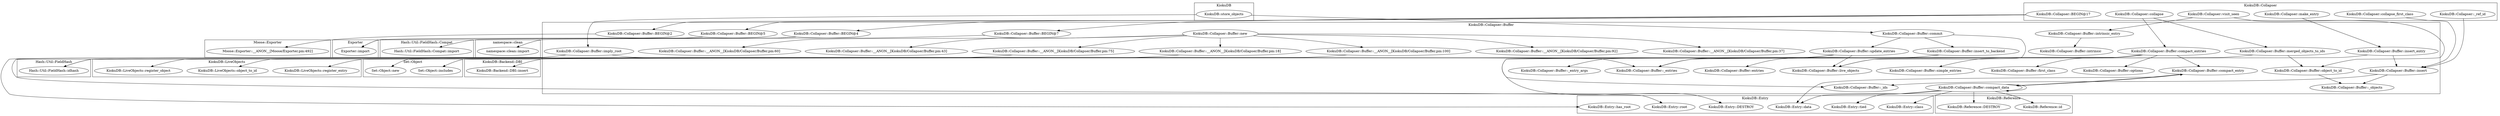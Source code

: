 digraph {
graph [overlap=false]
subgraph cluster_KiokuDB_Backend_DBI {
	label="KiokuDB::Backend::DBI";
	"KiokuDB::Backend::DBI::insert";
}
subgraph cluster_KiokuDB_Reference {
	label="KiokuDB::Reference";
	"KiokuDB::Reference::id";
	"KiokuDB::Reference::DESTROY";
}
subgraph cluster_KiokuDB_Collapser_Buffer {
	label="KiokuDB::Collapser::Buffer";
	"KiokuDB::Collapser::Buffer::_entries";
	"KiokuDB::Collapser::Buffer::insert";
	"KiokuDB::Collapser::Buffer::__ANON__[KiokuDB/Collapser/Buffer.pm:37]";
	"KiokuDB::Collapser::Buffer::first_class";
	"KiokuDB::Collapser::Buffer::BEGIN@4";
	"KiokuDB::Collapser::Buffer::compact_data";
	"KiokuDB::Collapser::Buffer::object_to_id";
	"KiokuDB::Collapser::Buffer::live_objects";
	"KiokuDB::Collapser::Buffer::__ANON__[KiokuDB/Collapser/Buffer.pm:60]";
	"KiokuDB::Collapser::Buffer::__ANON__[KiokuDB/Collapser/Buffer.pm:75]";
	"KiokuDB::Collapser::Buffer::BEGIN@5";
	"KiokuDB::Collapser::Buffer::__ANON__[KiokuDB/Collapser/Buffer.pm:43]";
	"KiokuDB::Collapser::Buffer::_ids";
	"KiokuDB::Collapser::Buffer::update_entries";
	"KiokuDB::Collapser::Buffer::compact_entries";
	"KiokuDB::Collapser::Buffer::_objects";
	"KiokuDB::Collapser::Buffer::options";
	"KiokuDB::Collapser::Buffer::__ANON__[KiokuDB/Collapser/Buffer.pm:18]";
	"KiokuDB::Collapser::Buffer::intrinsic";
	"KiokuDB::Collapser::Buffer::new";
	"KiokuDB::Collapser::Buffer::__ANON__[KiokuDB/Collapser/Buffer.pm:100]";
	"KiokuDB::Collapser::Buffer::simple_entries";
	"KiokuDB::Collapser::Buffer::compact_entry";
	"KiokuDB::Collapser::Buffer::intrinsic_entry";
	"KiokuDB::Collapser::Buffer::BEGIN@7";
	"KiokuDB::Collapser::Buffer::BEGIN@2";
	"KiokuDB::Collapser::Buffer::entries";
	"KiokuDB::Collapser::Buffer::merged_objects_to_ids";
	"KiokuDB::Collapser::Buffer::_entry_args";
	"KiokuDB::Collapser::Buffer::commit";
	"KiokuDB::Collapser::Buffer::__ANON__[KiokuDB/Collapser/Buffer.pm:92]";
	"KiokuDB::Collapser::Buffer::insert_to_backend";
	"KiokuDB::Collapser::Buffer::imply_root";
	"KiokuDB::Collapser::Buffer::insert_entry";
}
subgraph cluster_KiokuDB_LiveObjects {
	label="KiokuDB::LiveObjects";
	"KiokuDB::LiveObjects::register_entry";
	"KiokuDB::LiveObjects::object_to_id";
	"KiokuDB::LiveObjects::register_object";
}
subgraph cluster_namespace_clean {
	label="namespace::clean";
	"namespace::clean::import";
}
subgraph cluster_Set_Object {
	label="Set::Object";
	"Set::Object::includes";
	"Set::Object::new";
}
subgraph cluster_Exporter {
	label="Exporter";
	"Exporter::import";
}
subgraph cluster_KiokuDB_Collapser {
	label="KiokuDB::Collapser";
	"KiokuDB::Collapser::make_entry";
	"KiokuDB::Collapser::collapse_first_class";
	"KiokuDB::Collapser::BEGIN@17";
	"KiokuDB::Collapser::collapse";
	"KiokuDB::Collapser::_ref_id";
	"KiokuDB::Collapser::visit_seen";
}
subgraph cluster_Hash_Util_FieldHash {
	label="Hash::Util::FieldHash";
	"Hash::Util::FieldHash::idhash";
}
subgraph cluster_KiokuDB_Entry {
	label="KiokuDB::Entry";
	"KiokuDB::Entry::class";
	"KiokuDB::Entry::tied";
	"KiokuDB::Entry::root";
	"KiokuDB::Entry::DESTROY";
	"KiokuDB::Entry::data";
	"KiokuDB::Entry::has_root";
}
subgraph cluster_Hash_Util_FieldHash_Compat {
	label="Hash::Util::FieldHash::Compat";
	"Hash::Util::FieldHash::Compat::import";
}
subgraph cluster_KiokuDB {
	label="KiokuDB";
	"KiokuDB::store_objects";
}
subgraph cluster_Moose_Exporter {
	label="Moose::Exporter";
	"Moose::Exporter::__ANON__[Moose/Exporter.pm:492]";
}
"KiokuDB::Collapser::collapse" -> "KiokuDB::Collapser::Buffer::merged_objects_to_ids";
"KiokuDB::Collapser::Buffer::compact_entries" -> "KiokuDB::Collapser::Buffer::simple_entries";
"KiokuDB::Collapser::collapse" -> "KiokuDB::Collapser::Buffer::compact_entries";
"KiokuDB::Collapser::Buffer::compact_data" -> "KiokuDB::Collapser::Buffer::compact_data";
"KiokuDB::Collapser::Buffer::compact_entry" -> "KiokuDB::Collapser::Buffer::compact_data";
"KiokuDB::Collapser::Buffer::new" -> "KiokuDB::Collapser::Buffer::__ANON__[KiokuDB/Collapser/Buffer.pm:18]";
"KiokuDB::Collapser::Buffer::imply_root" -> "KiokuDB::Entry::has_root";
"KiokuDB::Collapser::Buffer::compact_entries" -> "KiokuDB::Collapser::Buffer::compact_entry";
"KiokuDB::Collapser::Buffer::compact_data" -> "KiokuDB::Collapser::Buffer::compact_entry";
"KiokuDB::Collapser::Buffer::new" -> "KiokuDB::Collapser::Buffer::__ANON__[KiokuDB/Collapser/Buffer.pm:92]";
"KiokuDB::Collapser::Buffer::compact_entries" -> "KiokuDB::Collapser::Buffer::options";
"KiokuDB::Collapser::Buffer::intrinsic_entry" -> "KiokuDB::Collapser::Buffer::intrinsic";
"KiokuDB::store_objects" -> "KiokuDB::Collapser::Buffer::commit";
"KiokuDB::Collapser::Buffer::BEGIN@7" -> "namespace::clean::import";
"KiokuDB::Collapser::BEGIN@17" -> "KiokuDB::Collapser::Buffer::BEGIN@7";
"KiokuDB::Collapser::Buffer::__ANON__[KiokuDB/Collapser/Buffer.pm:100]" -> "Set::Object::new";
"KiokuDB::Collapser::Buffer::new" -> "KiokuDB::Collapser::Buffer::__ANON__[KiokuDB/Collapser/Buffer.pm:75]";
"KiokuDB::Collapser::Buffer::new" -> "KiokuDB::Collapser::Buffer::__ANON__[KiokuDB/Collapser/Buffer.pm:43]";
"KiokuDB::Collapser::Buffer::BEGIN@2" -> "Moose::Exporter::__ANON__[Moose/Exporter.pm:492]";
"KiokuDB::Collapser::Buffer::compact_entries" -> "Set::Object::includes";
"KiokuDB::Collapser::Buffer::update_entries" -> "KiokuDB::Collapser::Buffer::_entry_args";
"KiokuDB::store_objects" -> "KiokuDB::Collapser::Buffer::imply_root";
"KiokuDB::Collapser::Buffer::BEGIN@4" -> "Exporter::import";
"KiokuDB::Collapser::Buffer::BEGIN@5" -> "Exporter::import";
"KiokuDB::Collapser::Buffer::update_entries" -> "KiokuDB::LiveObjects::object_to_id";
"KiokuDB::Collapser::Buffer::merged_objects_to_ids" -> "KiokuDB::Collapser::Buffer::object_to_id";
"KiokuDB::Collapser::visit_seen" -> "KiokuDB::Collapser::Buffer::object_to_id";
"KiokuDB::Collapser::Buffer::compact_data" -> "KiokuDB::Reference::DESTROY";
"KiokuDB::Collapser::Buffer::compact_entries" -> "KiokuDB::Entry::DESTROY";
"KiokuDB::Collapser::Buffer::commit" -> "KiokuDB::Collapser::Buffer::update_entries";
"KiokuDB::Collapser::Buffer::insert_to_backend" -> "KiokuDB::Backend::DBI::insert";
"KiokuDB::Collapser::Buffer::compact_data" -> "KiokuDB::Reference::id";
"KiokuDB::Collapser::BEGIN@17" -> "KiokuDB::Collapser::Buffer::BEGIN@4";
"KiokuDB::Collapser::Buffer::new" -> "KiokuDB::Collapser::Buffer::__ANON__[KiokuDB/Collapser/Buffer.pm:60]";
"KiokuDB::Collapser::Buffer::update_entries" -> "KiokuDB::LiveObjects::register_entry";
"KiokuDB::Collapser::Buffer::compact_entries" -> "KiokuDB::Collapser::Buffer::first_class";
"KiokuDB::Collapser::Buffer::__ANON__[KiokuDB/Collapser/Buffer.pm:75]" -> "Hash::Util::FieldHash::idhash";
"KiokuDB::Collapser::Buffer::__ANON__[KiokuDB/Collapser/Buffer.pm:18]" -> "Hash::Util::FieldHash::idhash";
"KiokuDB::Collapser::Buffer::new" -> "KiokuDB::Collapser::Buffer::__ANON__[KiokuDB/Collapser/Buffer.pm:37]";
"KiokuDB::Collapser::Buffer::new" -> "KiokuDB::Collapser::Buffer::__ANON__[KiokuDB/Collapser/Buffer.pm:100]";
"KiokuDB::Collapser::collapse_first_class" -> "KiokuDB::Collapser::Buffer::insert";
"KiokuDB::Collapser::Buffer::insert_entry" -> "KiokuDB::Collapser::Buffer::insert";
"KiokuDB::Collapser::_ref_id" -> "KiokuDB::Collapser::Buffer::insert";
"KiokuDB::Collapser::Buffer::imply_root" -> "KiokuDB::Entry::root";
"KiokuDB::Collapser::make_entry" -> "KiokuDB::Collapser::Buffer::insert_entry";
"KiokuDB::Collapser::BEGIN@17" -> "KiokuDB::Collapser::Buffer::BEGIN@5";
"KiokuDB::Collapser::Buffer::BEGIN@4" -> "Hash::Util::FieldHash::Compat::import";
"KiokuDB::Collapser::visit_seen" -> "KiokuDB::Collapser::Buffer::intrinsic_entry";
"KiokuDB::Collapser::Buffer::commit" -> "KiokuDB::Collapser::Buffer::insert_to_backend";
"KiokuDB::Collapser::Buffer::update_entries" -> "KiokuDB::Collapser::Buffer::_entries";
"KiokuDB::Collapser::Buffer::compact_entries" -> "KiokuDB::Collapser::Buffer::_entries";
"KiokuDB::Collapser::Buffer::imply_root" -> "KiokuDB::Collapser::Buffer::_entries";
"KiokuDB::Collapser::Buffer::insert_entry" -> "KiokuDB::Collapser::Buffer::_entries";
"KiokuDB::Collapser::Buffer::compact_data" -> "KiokuDB::Entry::data";
"KiokuDB::Collapser::Buffer::compact_entry" -> "KiokuDB::Entry::data";
"KiokuDB::Collapser::Buffer::compact_data" -> "KiokuDB::Entry::tied";
"KiokuDB::Collapser::BEGIN@17" -> "KiokuDB::Collapser::Buffer::BEGIN@2";
"KiokuDB::Collapser::Buffer::update_entries" -> "KiokuDB::Collapser::Buffer::live_objects";
"KiokuDB::Collapser::Buffer::merged_objects_to_ids" -> "KiokuDB::Collapser::Buffer::live_objects";
"KiokuDB::Collapser::Buffer::commit" -> "KiokuDB::Collapser::Buffer::live_objects";
"KiokuDB::Collapser::Buffer::update_entries" -> "KiokuDB::Collapser::Buffer::_ids";
"KiokuDB::Collapser::Buffer::insert" -> "KiokuDB::Collapser::Buffer::_ids";
"KiokuDB::Collapser::Buffer::object_to_id" -> "KiokuDB::Collapser::Buffer::_objects";
"KiokuDB::Collapser::Buffer::insert" -> "KiokuDB::Collapser::Buffer::_objects";
"KiokuDB::Collapser::Buffer::insert_to_backend" -> "KiokuDB::Collapser::Buffer::entries";
"KiokuDB::Collapser::Buffer::update_entries" -> "KiokuDB::LiveObjects::register_object";
"KiokuDB::Collapser::Buffer::compact_data" -> "KiokuDB::Entry::class";
}
